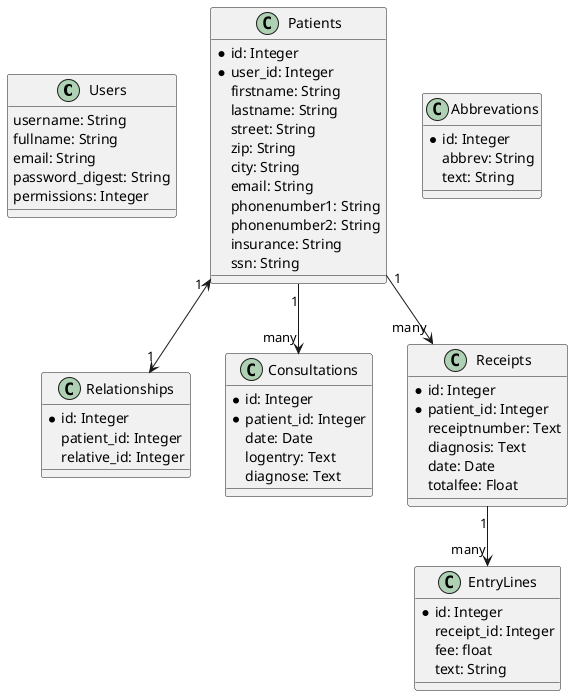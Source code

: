@startuml
class Users {
      username: String
      fullname: String
      email: String
      password_digest: String
      permissions: Integer
}

class Patients {
      *id: Integer
      *user_id: Integer
      firstname: String
      lastname: String
      street: String
      zip: String
      city: String
      email: String
      phonenumber1: String
      phonenumber2: String
      insurance: String
      ssn: String
}

class Relationships {
      *id: Integer
      patient_id: Integer
      relative_id: Integer
}

class Consultations {
      *id: Integer
      *patient_id: Integer
      date: Date
      logentry: Text
      diagnose: Text
}

class Receipts {
      *id: Integer
      *patient_id: Integer
      receiptnumber: Text
      diagnosis: Text
      date: Date
      totalfee: Float
}

class EntryLines {
      *id: Integer
      receipt_id: Integer
      fee: float
      text: String
}

class Abbrevations {
      *id: Integer
      abbrev: String
      text: String
}

Patients "1" <--> "1" Relationships
Patients "1" --> "many" Consultations
Patients "1" --> "many" Receipts
Receipts "1" --> "many" EntryLines

@enduml
